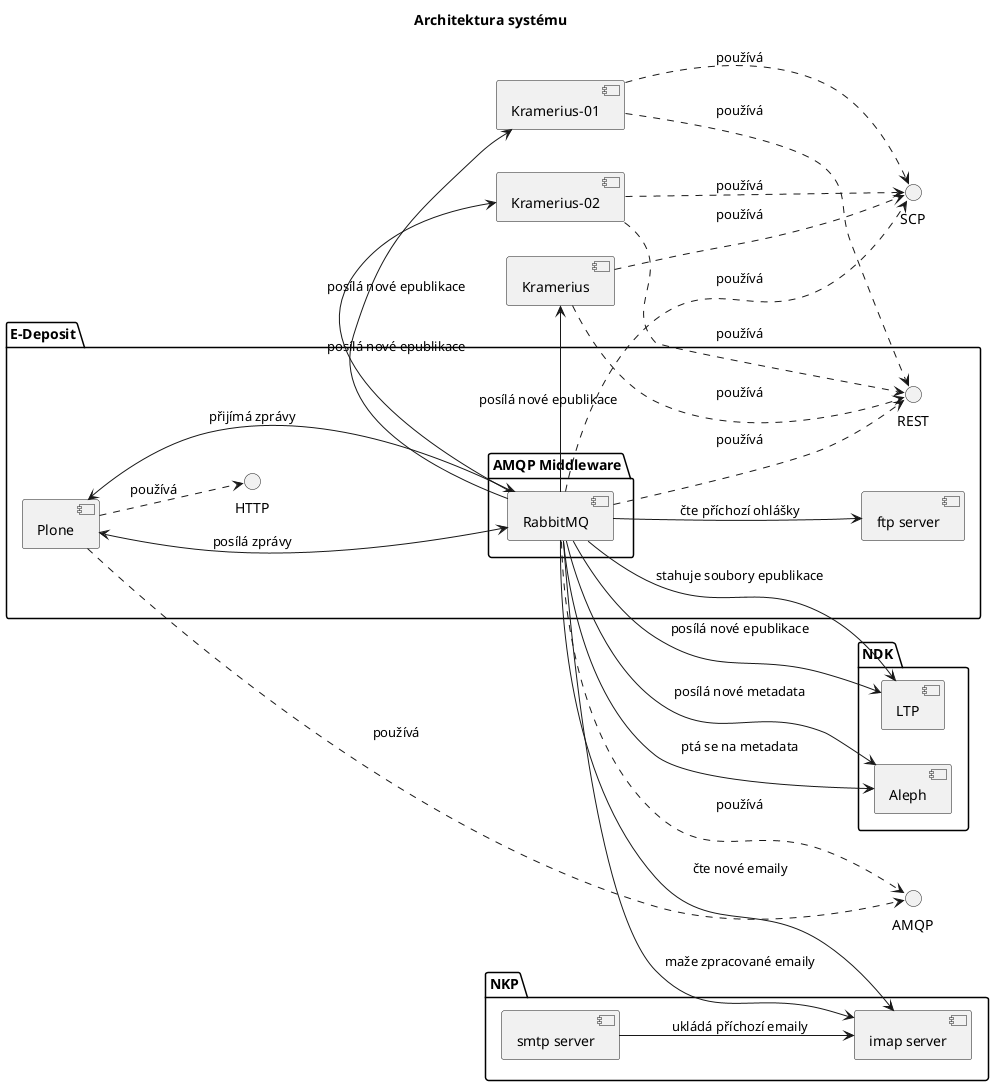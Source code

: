 @startuml
left to right direction
skinparam componentStyle uml2
title Architektura systému
() "SCP" as SCP
() "AMQP" as AMQP

package "E-Deposit" {
() "HTTP" as HTTP

package "AMQP Middleware" {
[RabbitMQ] ..> AMQP : používá
[RabbitMQ] ..> SCP : používá
}

[RabbitMQ] ..> REST : používá
[Plone] ..> AMQP : používá
[Plone] <---> [RabbitMQ] : posílá zprávy
[Plone] <---> [RabbitMQ] : přijímá zprávy
[Plone] ..> HTTP : používá
[ftp server]
[RabbitMQ] --> [ftp server] : čte příchozí ohlášky
}

package "NKP" {
[smtp server]
[smtp server] --> [imap server] : ukládá příchozí emaily

[imap server]
[RabbitMQ] --> [imap server] : čte nové emaily
[RabbitMQ] --> [imap server] : maže zpracované emaily
}

package "NDK" {
[RabbitMQ] --> [Aleph] : ptá se na metadata
[RabbitMQ] --> [Aleph] : posílá nové metadata
[RabbitMQ] --> [LTP] : posílá nové epublikace
[RabbitMQ] --> [LTP] : stahuje soubory epublikace
[Aleph]
[LTP]
}

[RabbitMQ] --> [Kramerius] : posílá nové epublikace
[Kramerius] ..> REST : používá
[Kramerius] ..> SCP : používá

[RabbitMQ] --> [Kramerius-01] : posílá nové epublikace
[Kramerius-01] ..> REST : používá
[Kramerius-01] ..> SCP : používá

[RabbitMQ] --> [Kramerius-02] : posílá nové epublikace
[Kramerius-02] ..> REST : používá
[Kramerius-02] ..> SCP : používá

@enduml
